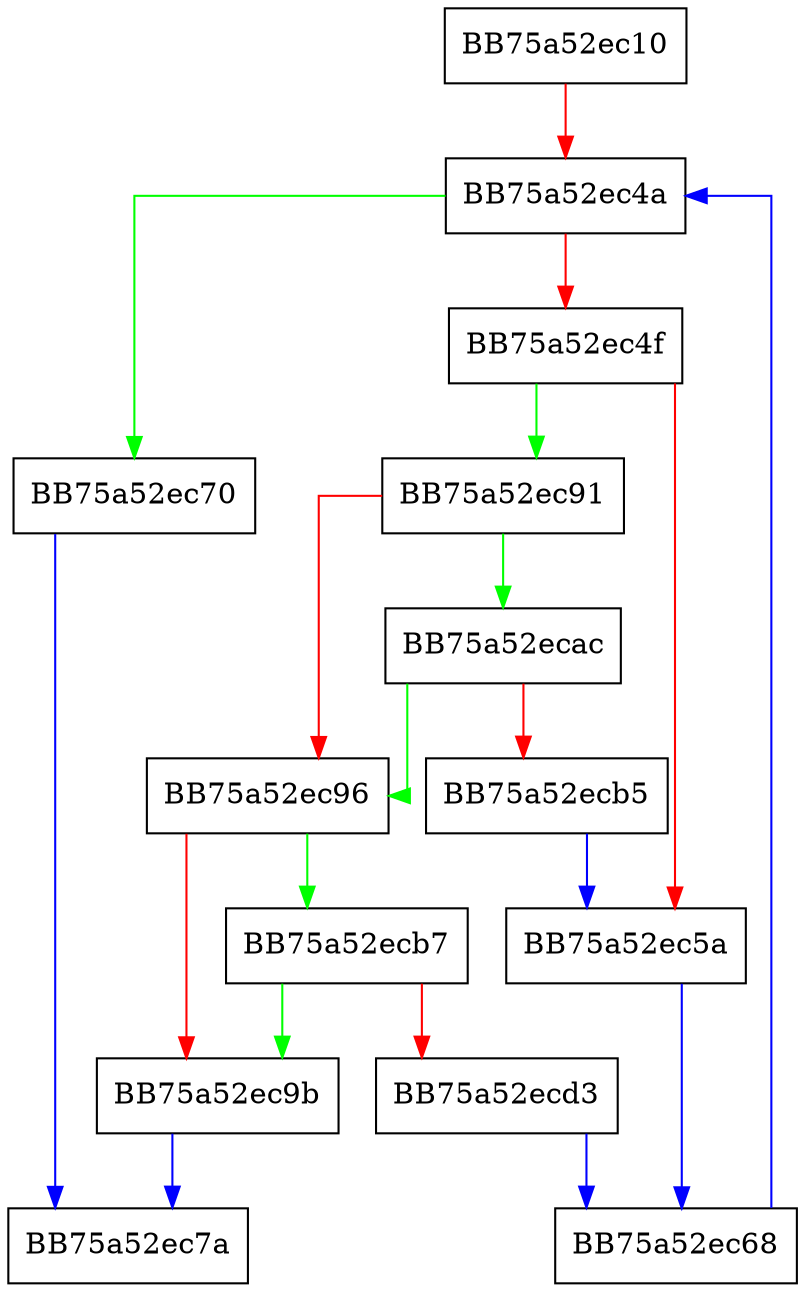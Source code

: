 digraph init {
  node [shape="box"];
  graph [splines=ortho];
  BB75a52ec10 -> BB75a52ec4a [color="red"];
  BB75a52ec4a -> BB75a52ec70 [color="green"];
  BB75a52ec4a -> BB75a52ec4f [color="red"];
  BB75a52ec4f -> BB75a52ec91 [color="green"];
  BB75a52ec4f -> BB75a52ec5a [color="red"];
  BB75a52ec5a -> BB75a52ec68 [color="blue"];
  BB75a52ec68 -> BB75a52ec4a [color="blue"];
  BB75a52ec70 -> BB75a52ec7a [color="blue"];
  BB75a52ec91 -> BB75a52ecac [color="green"];
  BB75a52ec91 -> BB75a52ec96 [color="red"];
  BB75a52ec96 -> BB75a52ecb7 [color="green"];
  BB75a52ec96 -> BB75a52ec9b [color="red"];
  BB75a52ec9b -> BB75a52ec7a [color="blue"];
  BB75a52ecac -> BB75a52ec96 [color="green"];
  BB75a52ecac -> BB75a52ecb5 [color="red"];
  BB75a52ecb5 -> BB75a52ec5a [color="blue"];
  BB75a52ecb7 -> BB75a52ec9b [color="green"];
  BB75a52ecb7 -> BB75a52ecd3 [color="red"];
  BB75a52ecd3 -> BB75a52ec68 [color="blue"];
}